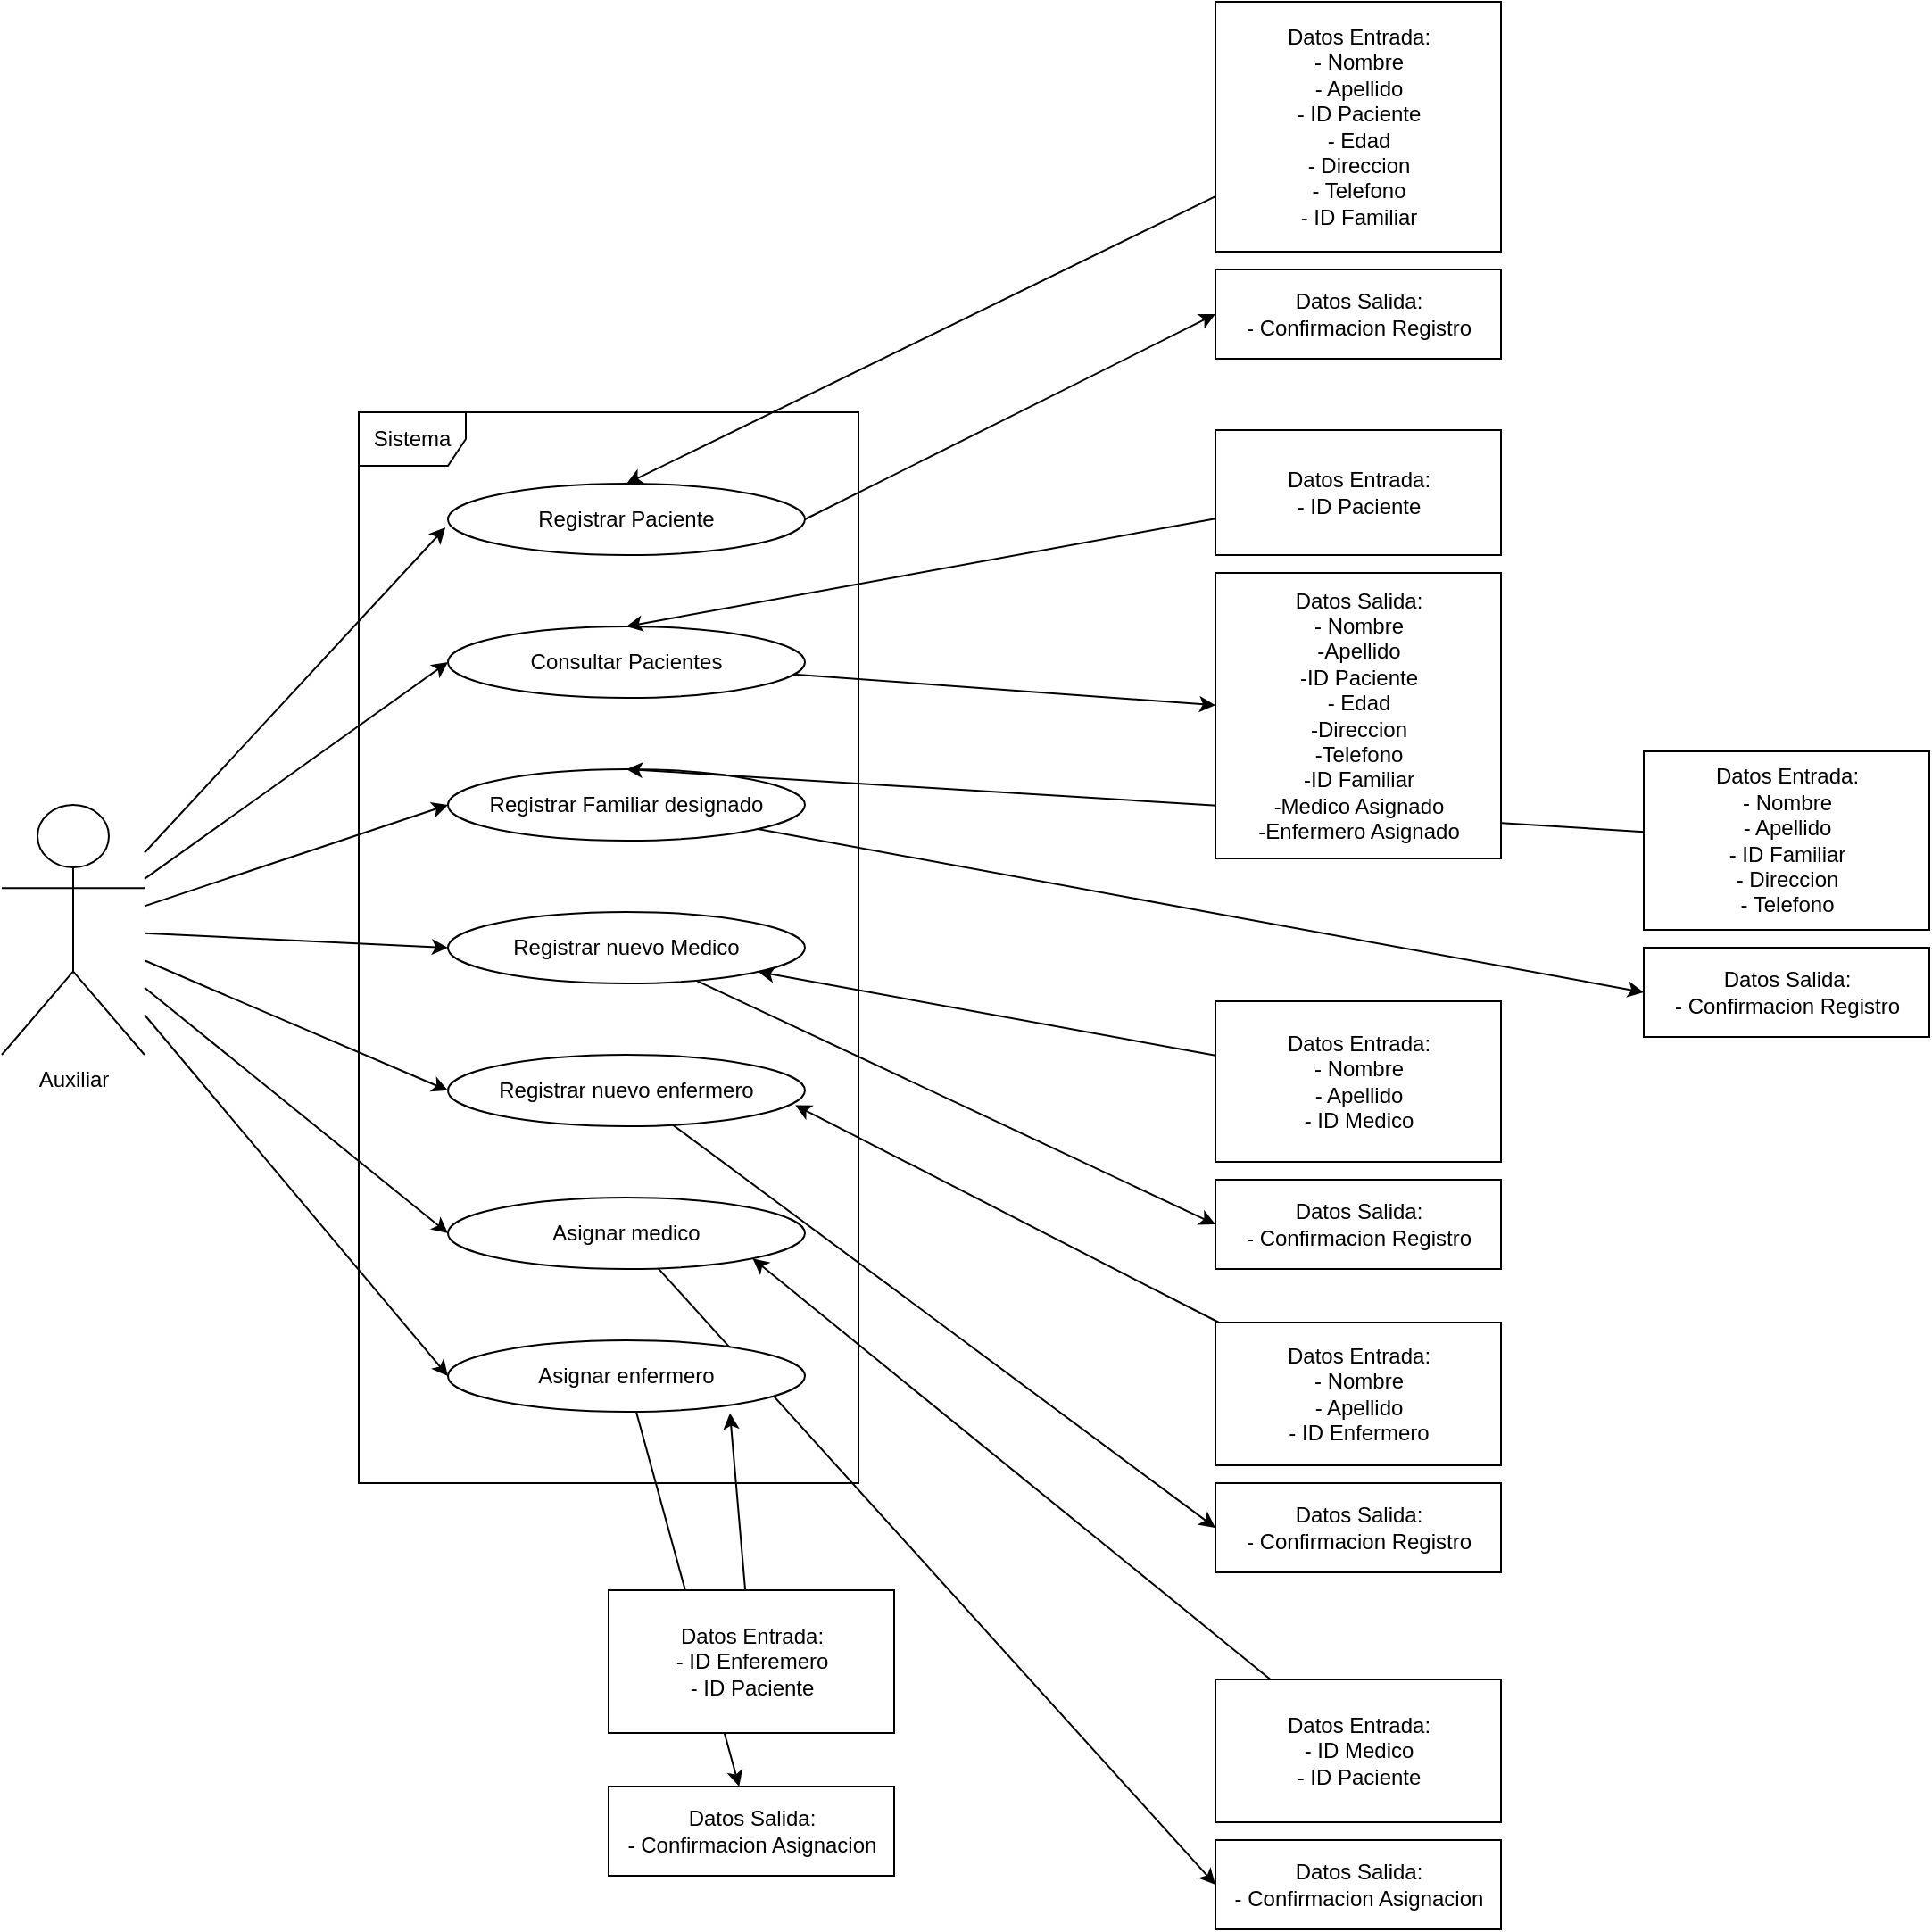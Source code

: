 <mxfile version="20.2.7" type="github"><diagram id="DdVlWrTr44xwwVnCppr-" name="Page-1"><mxGraphModel dx="1540" dy="2498" grid="1" gridSize="10" guides="1" tooltips="1" connect="1" arrows="1" fold="1" page="1" pageScale="1" pageWidth="850" pageHeight="1100" math="0" shadow="0"><root><mxCell id="0"/><mxCell id="1" parent="0"/><mxCell id="KRC1QLPjl5BRoLLzQoqq-1" value="Sistema" style="shape=umlFrame;whiteSpace=wrap;html=1;" vertex="1" parent="1"><mxGeometry x="520" y="150" width="280" height="600" as="geometry"/></mxCell><mxCell id="KRC1QLPjl5BRoLLzQoqq-2" style="rounded=0;orthogonalLoop=1;jettySize=auto;html=1;entryX=-0.007;entryY=0.614;entryDx=0;entryDy=0;entryPerimeter=0;" edge="1" parent="1" source="KRC1QLPjl5BRoLLzQoqq-10" target="KRC1QLPjl5BRoLLzQoqq-12"><mxGeometry relative="1" as="geometry"/></mxCell><mxCell id="KRC1QLPjl5BRoLLzQoqq-3" style="rounded=0;orthogonalLoop=1;jettySize=auto;html=1;entryX=0;entryY=0.5;entryDx=0;entryDy=0;" edge="1" parent="1" source="KRC1QLPjl5BRoLLzQoqq-10" target="KRC1QLPjl5BRoLLzQoqq-14"><mxGeometry relative="1" as="geometry"/></mxCell><mxCell id="KRC1QLPjl5BRoLLzQoqq-4" style="rounded=0;orthogonalLoop=1;jettySize=auto;html=1;entryX=0;entryY=0.5;entryDx=0;entryDy=0;" edge="1" parent="1" source="KRC1QLPjl5BRoLLzQoqq-10" target="KRC1QLPjl5BRoLLzQoqq-16"><mxGeometry relative="1" as="geometry"/></mxCell><mxCell id="KRC1QLPjl5BRoLLzQoqq-5" style="orthogonalLoop=1;jettySize=auto;html=1;strokeColor=none;" edge="1" parent="1" source="KRC1QLPjl5BRoLLzQoqq-10" target="KRC1QLPjl5BRoLLzQoqq-18"><mxGeometry relative="1" as="geometry"/></mxCell><mxCell id="KRC1QLPjl5BRoLLzQoqq-6" style="orthogonalLoop=1;jettySize=auto;html=1;rounded=0;entryX=0;entryY=0.5;entryDx=0;entryDy=0;" edge="1" parent="1" source="KRC1QLPjl5BRoLLzQoqq-10" target="KRC1QLPjl5BRoLLzQoqq-18"><mxGeometry relative="1" as="geometry"/></mxCell><mxCell id="KRC1QLPjl5BRoLLzQoqq-7" style="edgeStyle=none;rounded=0;orthogonalLoop=1;jettySize=auto;html=1;entryX=0;entryY=0.5;entryDx=0;entryDy=0;" edge="1" parent="1" source="KRC1QLPjl5BRoLLzQoqq-10" target="KRC1QLPjl5BRoLLzQoqq-20"><mxGeometry relative="1" as="geometry"/></mxCell><mxCell id="KRC1QLPjl5BRoLLzQoqq-8" style="edgeStyle=none;rounded=0;orthogonalLoop=1;jettySize=auto;html=1;entryX=0;entryY=0.5;entryDx=0;entryDy=0;" edge="1" parent="1" source="KRC1QLPjl5BRoLLzQoqq-10" target="KRC1QLPjl5BRoLLzQoqq-22"><mxGeometry relative="1" as="geometry"/></mxCell><mxCell id="KRC1QLPjl5BRoLLzQoqq-9" style="edgeStyle=none;rounded=0;orthogonalLoop=1;jettySize=auto;html=1;entryX=0;entryY=0.5;entryDx=0;entryDy=0;" edge="1" parent="1" source="KRC1QLPjl5BRoLLzQoqq-10" target="KRC1QLPjl5BRoLLzQoqq-24"><mxGeometry relative="1" as="geometry"/></mxCell><mxCell id="KRC1QLPjl5BRoLLzQoqq-10" value="Auxiliar" style="shape=umlActor;verticalLabelPosition=bottom;verticalAlign=top;html=1;" vertex="1" parent="1"><mxGeometry x="320" y="370" width="80" height="140" as="geometry"/></mxCell><mxCell id="KRC1QLPjl5BRoLLzQoqq-11" style="edgeStyle=none;rounded=0;orthogonalLoop=1;jettySize=auto;html=1;entryX=0;entryY=0.5;entryDx=0;entryDy=0;exitX=1;exitY=0.5;exitDx=0;exitDy=0;" edge="1" parent="1" source="KRC1QLPjl5BRoLLzQoqq-12" target="KRC1QLPjl5BRoLLzQoqq-39"><mxGeometry relative="1" as="geometry"/></mxCell><mxCell id="KRC1QLPjl5BRoLLzQoqq-12" value="Registrar Paciente" style="ellipse;whiteSpace=wrap;html=1;" vertex="1" parent="1"><mxGeometry x="570" y="190" width="200" height="40" as="geometry"/></mxCell><mxCell id="KRC1QLPjl5BRoLLzQoqq-13" style="edgeStyle=none;rounded=0;orthogonalLoop=1;jettySize=auto;html=1;" edge="1" parent="1" source="KRC1QLPjl5BRoLLzQoqq-14" target="KRC1QLPjl5BRoLLzQoqq-40"><mxGeometry relative="1" as="geometry"/></mxCell><mxCell id="KRC1QLPjl5BRoLLzQoqq-14" value="Consultar Pacientes" style="ellipse;whiteSpace=wrap;html=1;" vertex="1" parent="1"><mxGeometry x="570" y="270" width="200" height="40" as="geometry"/></mxCell><mxCell id="KRC1QLPjl5BRoLLzQoqq-15" style="edgeStyle=none;rounded=0;orthogonalLoop=1;jettySize=auto;html=1;entryX=0;entryY=0.5;entryDx=0;entryDy=0;" edge="1" parent="1" source="KRC1QLPjl5BRoLLzQoqq-16" target="KRC1QLPjl5BRoLLzQoqq-41"><mxGeometry relative="1" as="geometry"/></mxCell><mxCell id="KRC1QLPjl5BRoLLzQoqq-16" value="Registrar Familiar designado&lt;br&gt;" style="ellipse;whiteSpace=wrap;html=1;" vertex="1" parent="1"><mxGeometry x="570" y="350" width="200" height="40" as="geometry"/></mxCell><mxCell id="KRC1QLPjl5BRoLLzQoqq-17" style="edgeStyle=none;rounded=0;orthogonalLoop=1;jettySize=auto;html=1;entryX=0;entryY=0.5;entryDx=0;entryDy=0;" edge="1" parent="1" source="KRC1QLPjl5BRoLLzQoqq-18" target="KRC1QLPjl5BRoLLzQoqq-43"><mxGeometry relative="1" as="geometry"/></mxCell><mxCell id="KRC1QLPjl5BRoLLzQoqq-18" value="Registrar nuevo Medico" style="ellipse;whiteSpace=wrap;html=1;" vertex="1" parent="1"><mxGeometry x="570" y="430" width="200" height="40" as="geometry"/></mxCell><mxCell id="KRC1QLPjl5BRoLLzQoqq-19" style="edgeStyle=none;rounded=0;orthogonalLoop=1;jettySize=auto;html=1;entryX=0;entryY=0.5;entryDx=0;entryDy=0;" edge="1" parent="1" source="KRC1QLPjl5BRoLLzQoqq-20" target="KRC1QLPjl5BRoLLzQoqq-42"><mxGeometry relative="1" as="geometry"/></mxCell><mxCell id="KRC1QLPjl5BRoLLzQoqq-20" value="Registrar nuevo enfermero" style="ellipse;whiteSpace=wrap;html=1;" vertex="1" parent="1"><mxGeometry x="570" y="510" width="200" height="40" as="geometry"/></mxCell><mxCell id="KRC1QLPjl5BRoLLzQoqq-21" style="edgeStyle=none;rounded=0;orthogonalLoop=1;jettySize=auto;html=1;entryX=0;entryY=0.5;entryDx=0;entryDy=0;" edge="1" parent="1" source="KRC1QLPjl5BRoLLzQoqq-22" target="KRC1QLPjl5BRoLLzQoqq-44"><mxGeometry relative="1" as="geometry"/></mxCell><mxCell id="KRC1QLPjl5BRoLLzQoqq-22" value="Asignar medico" style="ellipse;whiteSpace=wrap;html=1;" vertex="1" parent="1"><mxGeometry x="570" y="590" width="200" height="40" as="geometry"/></mxCell><mxCell id="KRC1QLPjl5BRoLLzQoqq-23" style="edgeStyle=none;rounded=0;orthogonalLoop=1;jettySize=auto;html=1;" edge="1" parent="1" source="KRC1QLPjl5BRoLLzQoqq-24" target="KRC1QLPjl5BRoLLzQoqq-45"><mxGeometry relative="1" as="geometry"/></mxCell><mxCell id="KRC1QLPjl5BRoLLzQoqq-24" value="Asignar enfermero" style="ellipse;whiteSpace=wrap;html=1;" vertex="1" parent="1"><mxGeometry x="570" y="670" width="200" height="40" as="geometry"/></mxCell><mxCell id="KRC1QLPjl5BRoLLzQoqq-25" style="edgeStyle=none;rounded=0;orthogonalLoop=1;jettySize=auto;html=1;entryX=0.5;entryY=0;entryDx=0;entryDy=0;" edge="1" parent="1" source="KRC1QLPjl5BRoLLzQoqq-26" target="KRC1QLPjl5BRoLLzQoqq-12"><mxGeometry relative="1" as="geometry"/></mxCell><mxCell id="KRC1QLPjl5BRoLLzQoqq-26" value="Datos Entrada:&lt;br&gt;- Nombre&lt;br&gt;- Apellido&lt;br&gt;- ID Paciente&lt;br&gt;- Edad&lt;br&gt;- Direccion&lt;br&gt;- Telefono&lt;br&gt;- ID Familiar" style="html=1;" vertex="1" parent="1"><mxGeometry x="1000" y="-80" width="160" height="140" as="geometry"/></mxCell><mxCell id="KRC1QLPjl5BRoLLzQoqq-27" style="edgeStyle=none;rounded=0;orthogonalLoop=1;jettySize=auto;html=1;entryX=0.5;entryY=0;entryDx=0;entryDy=0;" edge="1" parent="1" source="KRC1QLPjl5BRoLLzQoqq-28" target="KRC1QLPjl5BRoLLzQoqq-14"><mxGeometry relative="1" as="geometry"/></mxCell><mxCell id="KRC1QLPjl5BRoLLzQoqq-28" value="Datos Entrada:&lt;br&gt;- ID Paciente" style="html=1;" vertex="1" parent="1"><mxGeometry x="1000" y="160" width="160" height="70" as="geometry"/></mxCell><mxCell id="KRC1QLPjl5BRoLLzQoqq-29" style="edgeStyle=none;rounded=0;orthogonalLoop=1;jettySize=auto;html=1;entryX=0.5;entryY=0;entryDx=0;entryDy=0;" edge="1" parent="1" source="KRC1QLPjl5BRoLLzQoqq-30" target="KRC1QLPjl5BRoLLzQoqq-16"><mxGeometry relative="1" as="geometry"/></mxCell><mxCell id="KRC1QLPjl5BRoLLzQoqq-30" value="Datos Entrada:&lt;br&gt;- Nombre&lt;br&gt;- Apellido&lt;br&gt;- ID Familiar&lt;br&gt;- Direccion&lt;br&gt;- Telefono" style="html=1;" vertex="1" parent="1"><mxGeometry x="1240" y="340" width="160" height="100" as="geometry"/></mxCell><mxCell id="KRC1QLPjl5BRoLLzQoqq-31" style="edgeStyle=none;rounded=0;orthogonalLoop=1;jettySize=auto;html=1;" edge="1" parent="1" source="KRC1QLPjl5BRoLLzQoqq-32" target="KRC1QLPjl5BRoLLzQoqq-18"><mxGeometry relative="1" as="geometry"/></mxCell><mxCell id="KRC1QLPjl5BRoLLzQoqq-32" value="Datos Entrada:&lt;br&gt;- Nombre&lt;br&gt;- Apellido&lt;br&gt;- ID Medico" style="html=1;" vertex="1" parent="1"><mxGeometry x="1000" y="480" width="160" height="90" as="geometry"/></mxCell><mxCell id="KRC1QLPjl5BRoLLzQoqq-33" style="edgeStyle=none;rounded=0;orthogonalLoop=1;jettySize=auto;html=1;entryX=0.973;entryY=0.706;entryDx=0;entryDy=0;entryPerimeter=0;" edge="1" parent="1" source="KRC1QLPjl5BRoLLzQoqq-34" target="KRC1QLPjl5BRoLLzQoqq-20"><mxGeometry relative="1" as="geometry"/></mxCell><mxCell id="KRC1QLPjl5BRoLLzQoqq-34" value="Datos Entrada:&lt;br&gt;- Nombre&lt;br&gt;- Apellido&lt;br&gt;- ID Enfermero" style="html=1;" vertex="1" parent="1"><mxGeometry x="1000" y="660" width="160" height="80" as="geometry"/></mxCell><mxCell id="KRC1QLPjl5BRoLLzQoqq-35" style="edgeStyle=none;rounded=0;orthogonalLoop=1;jettySize=auto;html=1;entryX=1;entryY=1;entryDx=0;entryDy=0;" edge="1" parent="1" source="KRC1QLPjl5BRoLLzQoqq-36" target="KRC1QLPjl5BRoLLzQoqq-22"><mxGeometry relative="1" as="geometry"/></mxCell><mxCell id="KRC1QLPjl5BRoLLzQoqq-36" value="Datos Entrada:&lt;br&gt;- ID Medico&lt;br&gt;- ID Paciente" style="html=1;" vertex="1" parent="1"><mxGeometry x="1000" y="860" width="160" height="80" as="geometry"/></mxCell><mxCell id="KRC1QLPjl5BRoLLzQoqq-37" style="edgeStyle=none;rounded=0;orthogonalLoop=1;jettySize=auto;html=1;entryX=0.79;entryY=1.02;entryDx=0;entryDy=0;entryPerimeter=0;" edge="1" parent="1" source="KRC1QLPjl5BRoLLzQoqq-38" target="KRC1QLPjl5BRoLLzQoqq-24"><mxGeometry relative="1" as="geometry"/></mxCell><mxCell id="KRC1QLPjl5BRoLLzQoqq-38" value="Datos Entrada:&lt;br&gt;- ID Enferemero&lt;br&gt;- ID Paciente" style="html=1;" vertex="1" parent="1"><mxGeometry x="660" y="810" width="160" height="80" as="geometry"/></mxCell><mxCell id="KRC1QLPjl5BRoLLzQoqq-39" value="Datos Salida:&lt;br&gt;- Confirmacion Registro" style="html=1;" vertex="1" parent="1"><mxGeometry x="1000" y="70" width="160" height="50" as="geometry"/></mxCell><mxCell id="KRC1QLPjl5BRoLLzQoqq-40" value="Datos Salida:&lt;br&gt;- Nombre&lt;br&gt;-Apellido&lt;br&gt;-ID Paciente&lt;br&gt;- Edad&lt;br&gt;-Direccion&lt;br&gt;-Telefono&lt;br&gt;-ID Familiar&lt;br&gt;-Medico Asignado&lt;br&gt;-Enfermero Asignado" style="html=1;" vertex="1" parent="1"><mxGeometry x="1000" y="240" width="160" height="160" as="geometry"/></mxCell><mxCell id="KRC1QLPjl5BRoLLzQoqq-41" value="Datos Salida:&lt;br&gt;- Confirmacion Registro" style="html=1;" vertex="1" parent="1"><mxGeometry x="1240" y="450" width="160" height="50" as="geometry"/></mxCell><mxCell id="KRC1QLPjl5BRoLLzQoqq-42" value="Datos Salida:&lt;br&gt;- Confirmacion Registro" style="html=1;" vertex="1" parent="1"><mxGeometry x="1000" y="750" width="160" height="50" as="geometry"/></mxCell><mxCell id="KRC1QLPjl5BRoLLzQoqq-43" value="Datos Salida:&lt;br&gt;- Confirmacion Registro" style="html=1;" vertex="1" parent="1"><mxGeometry x="1000" y="580" width="160" height="50" as="geometry"/></mxCell><mxCell id="KRC1QLPjl5BRoLLzQoqq-44" value="Datos Salida:&lt;br&gt;- Confirmacion Asignacion" style="html=1;" vertex="1" parent="1"><mxGeometry x="1000" y="950" width="160" height="50" as="geometry"/></mxCell><mxCell id="KRC1QLPjl5BRoLLzQoqq-45" value="Datos Salida:&lt;br&gt;- Confirmacion Asignacion" style="html=1;" vertex="1" parent="1"><mxGeometry x="660" y="920" width="160" height="50" as="geometry"/></mxCell></root></mxGraphModel></diagram></mxfile>
